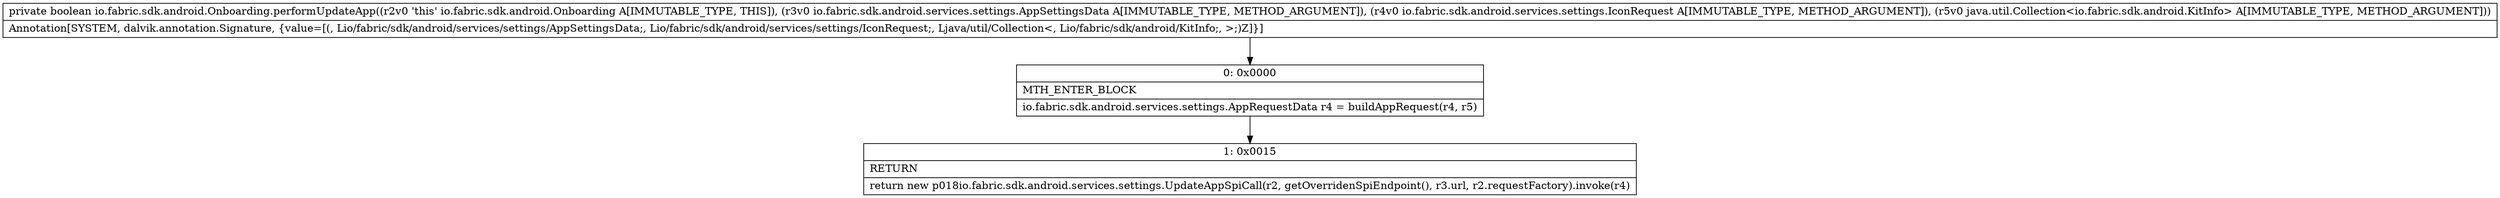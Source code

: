 digraph "CFG forio.fabric.sdk.android.Onboarding.performUpdateApp(Lio\/fabric\/sdk\/android\/services\/settings\/AppSettingsData;Lio\/fabric\/sdk\/android\/services\/settings\/IconRequest;Ljava\/util\/Collection;)Z" {
Node_0 [shape=record,label="{0\:\ 0x0000|MTH_ENTER_BLOCK\l|io.fabric.sdk.android.services.settings.AppRequestData r4 = buildAppRequest(r4, r5)\l}"];
Node_1 [shape=record,label="{1\:\ 0x0015|RETURN\l|return new p018io.fabric.sdk.android.services.settings.UpdateAppSpiCall(r2, getOverridenSpiEndpoint(), r3.url, r2.requestFactory).invoke(r4)\l}"];
MethodNode[shape=record,label="{private boolean io.fabric.sdk.android.Onboarding.performUpdateApp((r2v0 'this' io.fabric.sdk.android.Onboarding A[IMMUTABLE_TYPE, THIS]), (r3v0 io.fabric.sdk.android.services.settings.AppSettingsData A[IMMUTABLE_TYPE, METHOD_ARGUMENT]), (r4v0 io.fabric.sdk.android.services.settings.IconRequest A[IMMUTABLE_TYPE, METHOD_ARGUMENT]), (r5v0 java.util.Collection\<io.fabric.sdk.android.KitInfo\> A[IMMUTABLE_TYPE, METHOD_ARGUMENT]))  | Annotation[SYSTEM, dalvik.annotation.Signature, \{value=[(, Lio\/fabric\/sdk\/android\/services\/settings\/AppSettingsData;, Lio\/fabric\/sdk\/android\/services\/settings\/IconRequest;, Ljava\/util\/Collection\<, Lio\/fabric\/sdk\/android\/KitInfo;, \>;)Z]\}]\l}"];
MethodNode -> Node_0;
Node_0 -> Node_1;
}

